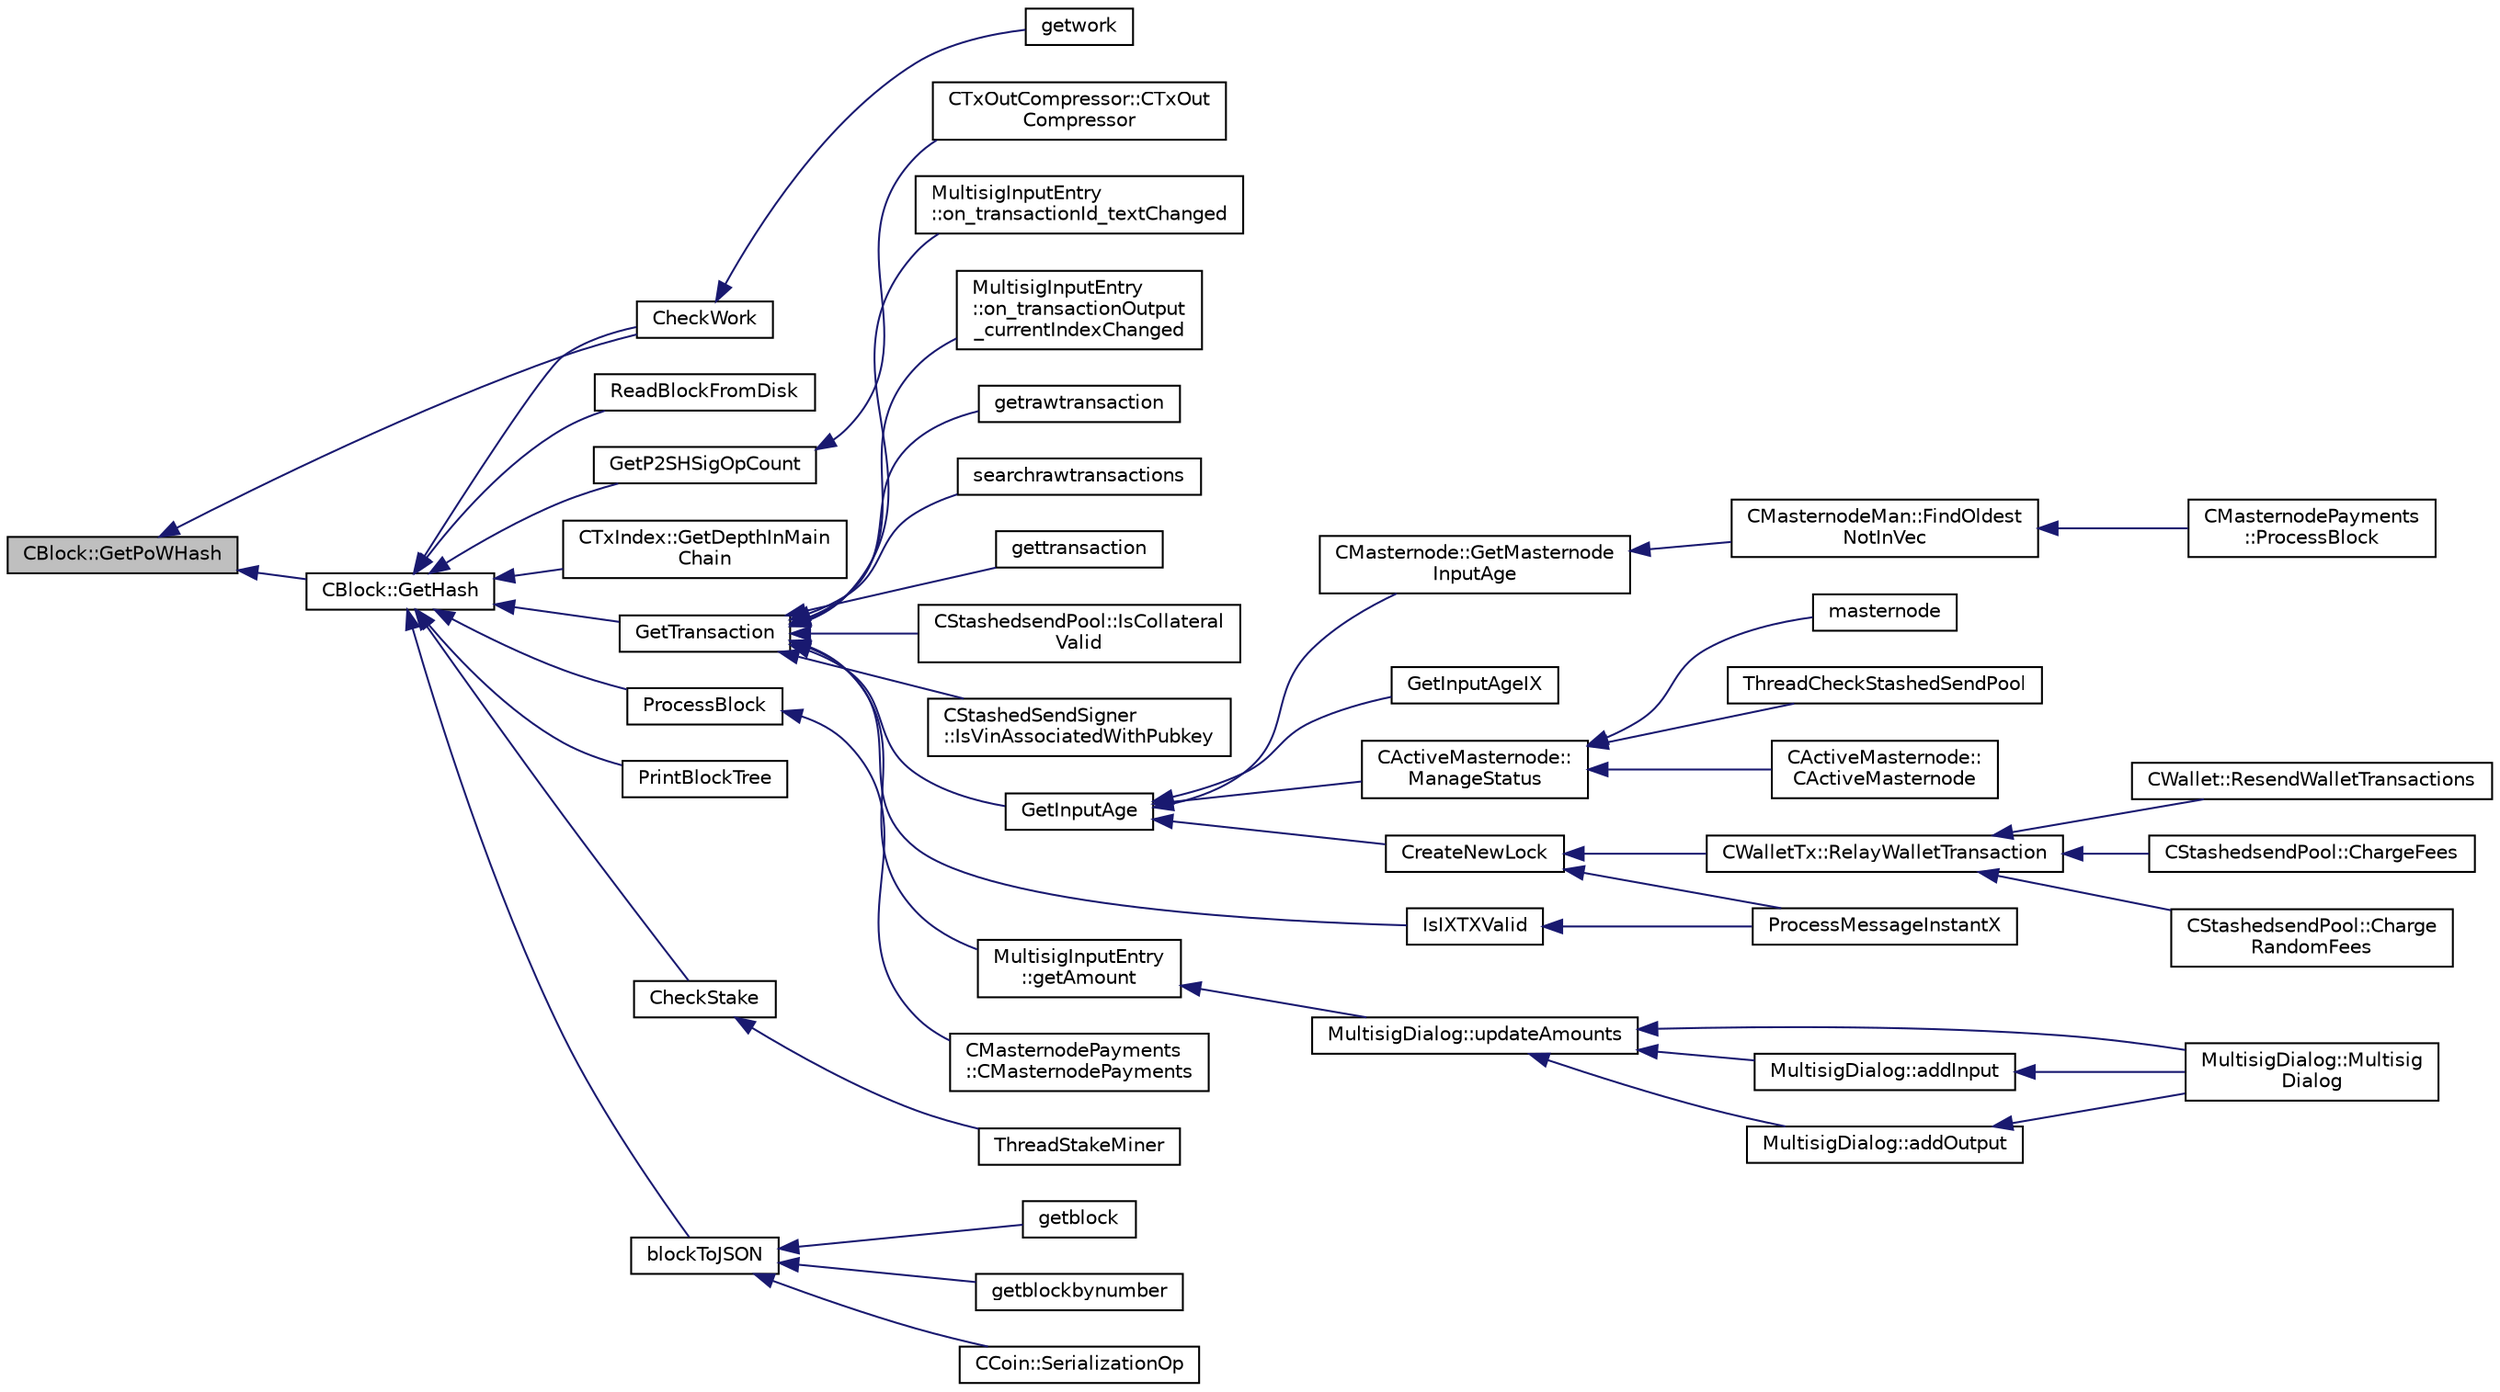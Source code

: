 digraph "CBlock::GetPoWHash"
{
  edge [fontname="Helvetica",fontsize="10",labelfontname="Helvetica",labelfontsize="10"];
  node [fontname="Helvetica",fontsize="10",shape=record];
  rankdir="LR";
  Node105 [label="CBlock::GetPoWHash",height=0.2,width=0.4,color="black", fillcolor="grey75", style="filled", fontcolor="black"];
  Node105 -> Node106 [dir="back",color="midnightblue",fontsize="10",style="solid",fontname="Helvetica"];
  Node106 [label="CheckWork",height=0.2,width=0.4,color="black", fillcolor="white", style="filled",URL="$miner_8h.html#aadd8a05aa6d8fae1c0f4daa5e971a12a",tooltip="Check mined proof-of-work block. "];
  Node106 -> Node107 [dir="back",color="midnightblue",fontsize="10",style="solid",fontname="Helvetica"];
  Node107 [label="getwork",height=0.2,width=0.4,color="black", fillcolor="white", style="filled",URL="$rpcmining_8cpp.html#a356be62c93d38267a7da9e1cb644d547"];
  Node105 -> Node108 [dir="back",color="midnightblue",fontsize="10",style="solid",fontname="Helvetica"];
  Node108 [label="CBlock::GetHash",height=0.2,width=0.4,color="black", fillcolor="white", style="filled",URL="$class_c_block.html#a681acf1fa72ec2ed6c83ea5afc14e0f3"];
  Node108 -> Node109 [dir="back",color="midnightblue",fontsize="10",style="solid",fontname="Helvetica"];
  Node109 [label="GetP2SHSigOpCount",height=0.2,width=0.4,color="black", fillcolor="white", style="filled",URL="$main_8h.html#acc0a05d60127f0cfcf778348670067e0",tooltip="Count ECDSA signature operations in pay-to-script-hash inputs. "];
  Node109 -> Node110 [dir="back",color="midnightblue",fontsize="10",style="solid",fontname="Helvetica"];
  Node110 [label="CTxOutCompressor::CTxOut\lCompressor",height=0.2,width=0.4,color="black", fillcolor="white", style="filled",URL="$class_c_tx_out_compressor.html#a38ef1033989cd003de65598620d15cea"];
  Node108 -> Node111 [dir="back",color="midnightblue",fontsize="10",style="solid",fontname="Helvetica"];
  Node111 [label="CTxIndex::GetDepthInMain\lChain",height=0.2,width=0.4,color="black", fillcolor="white", style="filled",URL="$class_c_tx_index.html#ae18990b9796ee365ae2f384a2b334fe0"];
  Node108 -> Node112 [dir="back",color="midnightblue",fontsize="10",style="solid",fontname="Helvetica"];
  Node112 [label="GetTransaction",height=0.2,width=0.4,color="black", fillcolor="white", style="filled",URL="$main_8h.html#a7d2a4633e4e0e8e4cb9c881d45a496b5"];
  Node112 -> Node113 [dir="back",color="midnightblue",fontsize="10",style="solid",fontname="Helvetica"];
  Node113 [label="IsIXTXValid",height=0.2,width=0.4,color="black", fillcolor="white", style="filled",URL="$instantx_8h.html#a091b5dc50769595bb701d5f85ca475e5"];
  Node113 -> Node114 [dir="back",color="midnightblue",fontsize="10",style="solid",fontname="Helvetica"];
  Node114 [label="ProcessMessageInstantX",height=0.2,width=0.4,color="black", fillcolor="white", style="filled",URL="$instantx_8h.html#aa516cb499ead2691d8ab216a499db5d0"];
  Node112 -> Node115 [dir="back",color="midnightblue",fontsize="10",style="solid",fontname="Helvetica"];
  Node115 [label="GetInputAge",height=0.2,width=0.4,color="black", fillcolor="white", style="filled",URL="$main_8h.html#ae137d76bbcaf8d65fab905889b504e26"];
  Node115 -> Node116 [dir="back",color="midnightblue",fontsize="10",style="solid",fontname="Helvetica"];
  Node116 [label="CActiveMasternode::\lManageStatus",height=0.2,width=0.4,color="black", fillcolor="white", style="filled",URL="$class_c_active_masternode.html#a8004b3b2100da7dcfedbd1e959633e51"];
  Node116 -> Node117 [dir="back",color="midnightblue",fontsize="10",style="solid",fontname="Helvetica"];
  Node117 [label="CActiveMasternode::\lCActiveMasternode",height=0.2,width=0.4,color="black", fillcolor="white", style="filled",URL="$class_c_active_masternode.html#a7ffb946d1b2aad0054d3b3efce8c0543"];
  Node116 -> Node118 [dir="back",color="midnightblue",fontsize="10",style="solid",fontname="Helvetica"];
  Node118 [label="masternode",height=0.2,width=0.4,color="black", fillcolor="white", style="filled",URL="$rpcstashedsend_8cpp.html#a30609e443aeb47c29ed0878d16b1b5e1"];
  Node116 -> Node119 [dir="back",color="midnightblue",fontsize="10",style="solid",fontname="Helvetica"];
  Node119 [label="ThreadCheckStashedSendPool",height=0.2,width=0.4,color="black", fillcolor="white", style="filled",URL="$stashedsend_8h.html#ab583ddc86effded8432ea5387f77d883"];
  Node115 -> Node120 [dir="back",color="midnightblue",fontsize="10",style="solid",fontname="Helvetica"];
  Node120 [label="CreateNewLock",height=0.2,width=0.4,color="black", fillcolor="white", style="filled",URL="$instantx_8h.html#a3774b6dae3dfa0a6c85e3604e742150c"];
  Node120 -> Node114 [dir="back",color="midnightblue",fontsize="10",style="solid",fontname="Helvetica"];
  Node120 -> Node121 [dir="back",color="midnightblue",fontsize="10",style="solid",fontname="Helvetica"];
  Node121 [label="CWalletTx::RelayWalletTransaction",height=0.2,width=0.4,color="black", fillcolor="white", style="filled",URL="$class_c_wallet_tx.html#aec8c50f3fcde27525485b6cd4a4e19b5"];
  Node121 -> Node122 [dir="back",color="midnightblue",fontsize="10",style="solid",fontname="Helvetica"];
  Node122 [label="CStashedsendPool::ChargeFees",height=0.2,width=0.4,color="black", fillcolor="white", style="filled",URL="$class_c_stashedsend_pool.html#acd76c93879dbcbdda4ca0a253f0d9c68",tooltip="Charge fees to bad actors (Charge clients a fee if they&#39;re abusive) "];
  Node121 -> Node123 [dir="back",color="midnightblue",fontsize="10",style="solid",fontname="Helvetica"];
  Node123 [label="CStashedsendPool::Charge\lRandomFees",height=0.2,width=0.4,color="black", fillcolor="white", style="filled",URL="$class_c_stashedsend_pool.html#abcf715f6e5e01039218bf4881fffc3fe",tooltip="Rarely charge fees to pay miners. "];
  Node121 -> Node124 [dir="back",color="midnightblue",fontsize="10",style="solid",fontname="Helvetica"];
  Node124 [label="CWallet::ResendWalletTransactions",height=0.2,width=0.4,color="black", fillcolor="white", style="filled",URL="$class_c_wallet.html#ace33dcf23623d2036a38696bc3a94553"];
  Node115 -> Node125 [dir="back",color="midnightblue",fontsize="10",style="solid",fontname="Helvetica"];
  Node125 [label="GetInputAgeIX",height=0.2,width=0.4,color="black", fillcolor="white", style="filled",URL="$main_8h.html#a5c7b9ac7929375148311307df7e446d0"];
  Node115 -> Node126 [dir="back",color="midnightblue",fontsize="10",style="solid",fontname="Helvetica"];
  Node126 [label="CMasternode::GetMasternode\lInputAge",height=0.2,width=0.4,color="black", fillcolor="white", style="filled",URL="$class_c_masternode.html#abc43d7a984d888b6dbc59a667a2fbc17"];
  Node126 -> Node127 [dir="back",color="midnightblue",fontsize="10",style="solid",fontname="Helvetica"];
  Node127 [label="CMasternodeMan::FindOldest\lNotInVec",height=0.2,width=0.4,color="black", fillcolor="white", style="filled",URL="$class_c_masternode_man.html#a573f7201b1bc84d277d17c4e165f8842"];
  Node127 -> Node128 [dir="back",color="midnightblue",fontsize="10",style="solid",fontname="Helvetica"];
  Node128 [label="CMasternodePayments\l::ProcessBlock",height=0.2,width=0.4,color="black", fillcolor="white", style="filled",URL="$class_c_masternode_payments.html#aa23dfbc148f10f601e9771bfcffea441"];
  Node112 -> Node129 [dir="back",color="midnightblue",fontsize="10",style="solid",fontname="Helvetica"];
  Node129 [label="MultisigInputEntry\l::getAmount",height=0.2,width=0.4,color="black", fillcolor="white", style="filled",URL="$class_multisig_input_entry.html#a0b0e1379adc39ad68ab4a69b428a58f1"];
  Node129 -> Node130 [dir="back",color="midnightblue",fontsize="10",style="solid",fontname="Helvetica"];
  Node130 [label="MultisigDialog::updateAmounts",height=0.2,width=0.4,color="black", fillcolor="white", style="filled",URL="$class_multisig_dialog.html#a379a982d66b016e0e6f43a6d7dc8527a"];
  Node130 -> Node131 [dir="back",color="midnightblue",fontsize="10",style="solid",fontname="Helvetica"];
  Node131 [label="MultisigDialog::Multisig\lDialog",height=0.2,width=0.4,color="black", fillcolor="white", style="filled",URL="$class_multisig_dialog.html#af8ff2a9f6dc05a9468d955cb428c6474"];
  Node130 -> Node132 [dir="back",color="midnightblue",fontsize="10",style="solid",fontname="Helvetica"];
  Node132 [label="MultisigDialog::addInput",height=0.2,width=0.4,color="black", fillcolor="white", style="filled",URL="$class_multisig_dialog.html#a52e84a493f932da1e9e40b4c90d4e35a"];
  Node132 -> Node131 [dir="back",color="midnightblue",fontsize="10",style="solid",fontname="Helvetica"];
  Node130 -> Node133 [dir="back",color="midnightblue",fontsize="10",style="solid",fontname="Helvetica"];
  Node133 [label="MultisigDialog::addOutput",height=0.2,width=0.4,color="black", fillcolor="white", style="filled",URL="$class_multisig_dialog.html#a2fcffef63f71dc0178f4abdc3de2f850"];
  Node133 -> Node131 [dir="back",color="midnightblue",fontsize="10",style="solid",fontname="Helvetica"];
  Node112 -> Node134 [dir="back",color="midnightblue",fontsize="10",style="solid",fontname="Helvetica"];
  Node134 [label="MultisigInputEntry\l::on_transactionId_textChanged",height=0.2,width=0.4,color="black", fillcolor="white", style="filled",URL="$class_multisig_input_entry.html#a1cb42a240e71f999f06fbf7e4ffbc982"];
  Node112 -> Node135 [dir="back",color="midnightblue",fontsize="10",style="solid",fontname="Helvetica"];
  Node135 [label="MultisigInputEntry\l::on_transactionOutput\l_currentIndexChanged",height=0.2,width=0.4,color="black", fillcolor="white", style="filled",URL="$class_multisig_input_entry.html#a122ee9305bd98ccb311698169be45941"];
  Node112 -> Node136 [dir="back",color="midnightblue",fontsize="10",style="solid",fontname="Helvetica"];
  Node136 [label="getrawtransaction",height=0.2,width=0.4,color="black", fillcolor="white", style="filled",URL="$rpcrawtransaction_8cpp.html#a12e1b8a05d99d1544e5343c2282cc55a"];
  Node112 -> Node137 [dir="back",color="midnightblue",fontsize="10",style="solid",fontname="Helvetica"];
  Node137 [label="searchrawtransactions",height=0.2,width=0.4,color="black", fillcolor="white", style="filled",URL="$rpcrawtransaction_8cpp.html#ae119520f4c7a75fcaf31fbfaf8dff482"];
  Node112 -> Node138 [dir="back",color="midnightblue",fontsize="10",style="solid",fontname="Helvetica"];
  Node138 [label="gettransaction",height=0.2,width=0.4,color="black", fillcolor="white", style="filled",URL="$rpcwallet_8cpp.html#a845c15a1402787fcf2cc021111ea89f5"];
  Node112 -> Node139 [dir="back",color="midnightblue",fontsize="10",style="solid",fontname="Helvetica"];
  Node139 [label="CStashedsendPool::IsCollateral\lValid",height=0.2,width=0.4,color="black", fillcolor="white", style="filled",URL="$class_c_stashedsend_pool.html#a953b684a05b58919c45c8c6f159b0b14",tooltip="If the collateral is valid given by a client. "];
  Node112 -> Node140 [dir="back",color="midnightblue",fontsize="10",style="solid",fontname="Helvetica"];
  Node140 [label="CStashedSendSigner\l::IsVinAssociatedWithPubkey",height=0.2,width=0.4,color="black", fillcolor="white", style="filled",URL="$class_c_stashed_send_signer.html#aaca192c63b69266a4ac439051d3bbf58",tooltip="Is the inputs associated with this public key? (and there is 20000 ION - checking if valid masternode..."];
  Node108 -> Node141 [dir="back",color="midnightblue",fontsize="10",style="solid",fontname="Helvetica"];
  Node141 [label="ProcessBlock",height=0.2,width=0.4,color="black", fillcolor="white", style="filled",URL="$main_8h.html#a7c8a7be3439bb5e1e40548a332a3cf29"];
  Node141 -> Node142 [dir="back",color="midnightblue",fontsize="10",style="solid",fontname="Helvetica"];
  Node142 [label="CMasternodePayments\l::CMasternodePayments",height=0.2,width=0.4,color="black", fillcolor="white", style="filled",URL="$class_c_masternode_payments.html#a4b9454f265a927528c881716e7649973"];
  Node108 -> Node143 [dir="back",color="midnightblue",fontsize="10",style="solid",fontname="Helvetica"];
  Node143 [label="PrintBlockTree",height=0.2,width=0.4,color="black", fillcolor="white", style="filled",URL="$main_8h.html#aac88c75e65aa0dee60e4332dbcc16120"];
  Node108 -> Node106 [dir="back",color="midnightblue",fontsize="10",style="solid",fontname="Helvetica"];
  Node108 -> Node144 [dir="back",color="midnightblue",fontsize="10",style="solid",fontname="Helvetica"];
  Node144 [label="CheckStake",height=0.2,width=0.4,color="black", fillcolor="white", style="filled",URL="$miner_8h.html#a68be4bcfa03b86095641eac5ca996fed",tooltip="Check mined proof-of-stake block. "];
  Node144 -> Node145 [dir="back",color="midnightblue",fontsize="10",style="solid",fontname="Helvetica"];
  Node145 [label="ThreadStakeMiner",height=0.2,width=0.4,color="black", fillcolor="white", style="filled",URL="$miner_8cpp.html#a31faece5ef0e403969b3d3debd79b352"];
  Node108 -> Node146 [dir="back",color="midnightblue",fontsize="10",style="solid",fontname="Helvetica"];
  Node146 [label="blockToJSON",height=0.2,width=0.4,color="black", fillcolor="white", style="filled",URL="$rpcblockchain_8cpp.html#a414df5de934bac4418f19c9293f63dad"];
  Node146 -> Node147 [dir="back",color="midnightblue",fontsize="10",style="solid",fontname="Helvetica"];
  Node147 [label="CCoin::SerializationOp",height=0.2,width=0.4,color="black", fillcolor="white", style="filled",URL="$struct_c_coin.html#a2a0a2532bdacb03b087b3b0a400830ec"];
  Node146 -> Node148 [dir="back",color="midnightblue",fontsize="10",style="solid",fontname="Helvetica"];
  Node148 [label="getblock",height=0.2,width=0.4,color="black", fillcolor="white", style="filled",URL="$rpcblockchain_8cpp.html#a63608cf1bb275120194c3b4e070af3d7"];
  Node146 -> Node149 [dir="back",color="midnightblue",fontsize="10",style="solid",fontname="Helvetica"];
  Node149 [label="getblockbynumber",height=0.2,width=0.4,color="black", fillcolor="white", style="filled",URL="$rpcblockchain_8cpp.html#a4039f7b3e313c63b81c98e3fc479a117"];
  Node108 -> Node150 [dir="back",color="midnightblue",fontsize="10",style="solid",fontname="Helvetica"];
  Node150 [label="ReadBlockFromDisk",height=0.2,width=0.4,color="black", fillcolor="white", style="filled",URL="$validation_8h.html#aee79e45a0b167f9b312f83a23880cfbc"];
}
